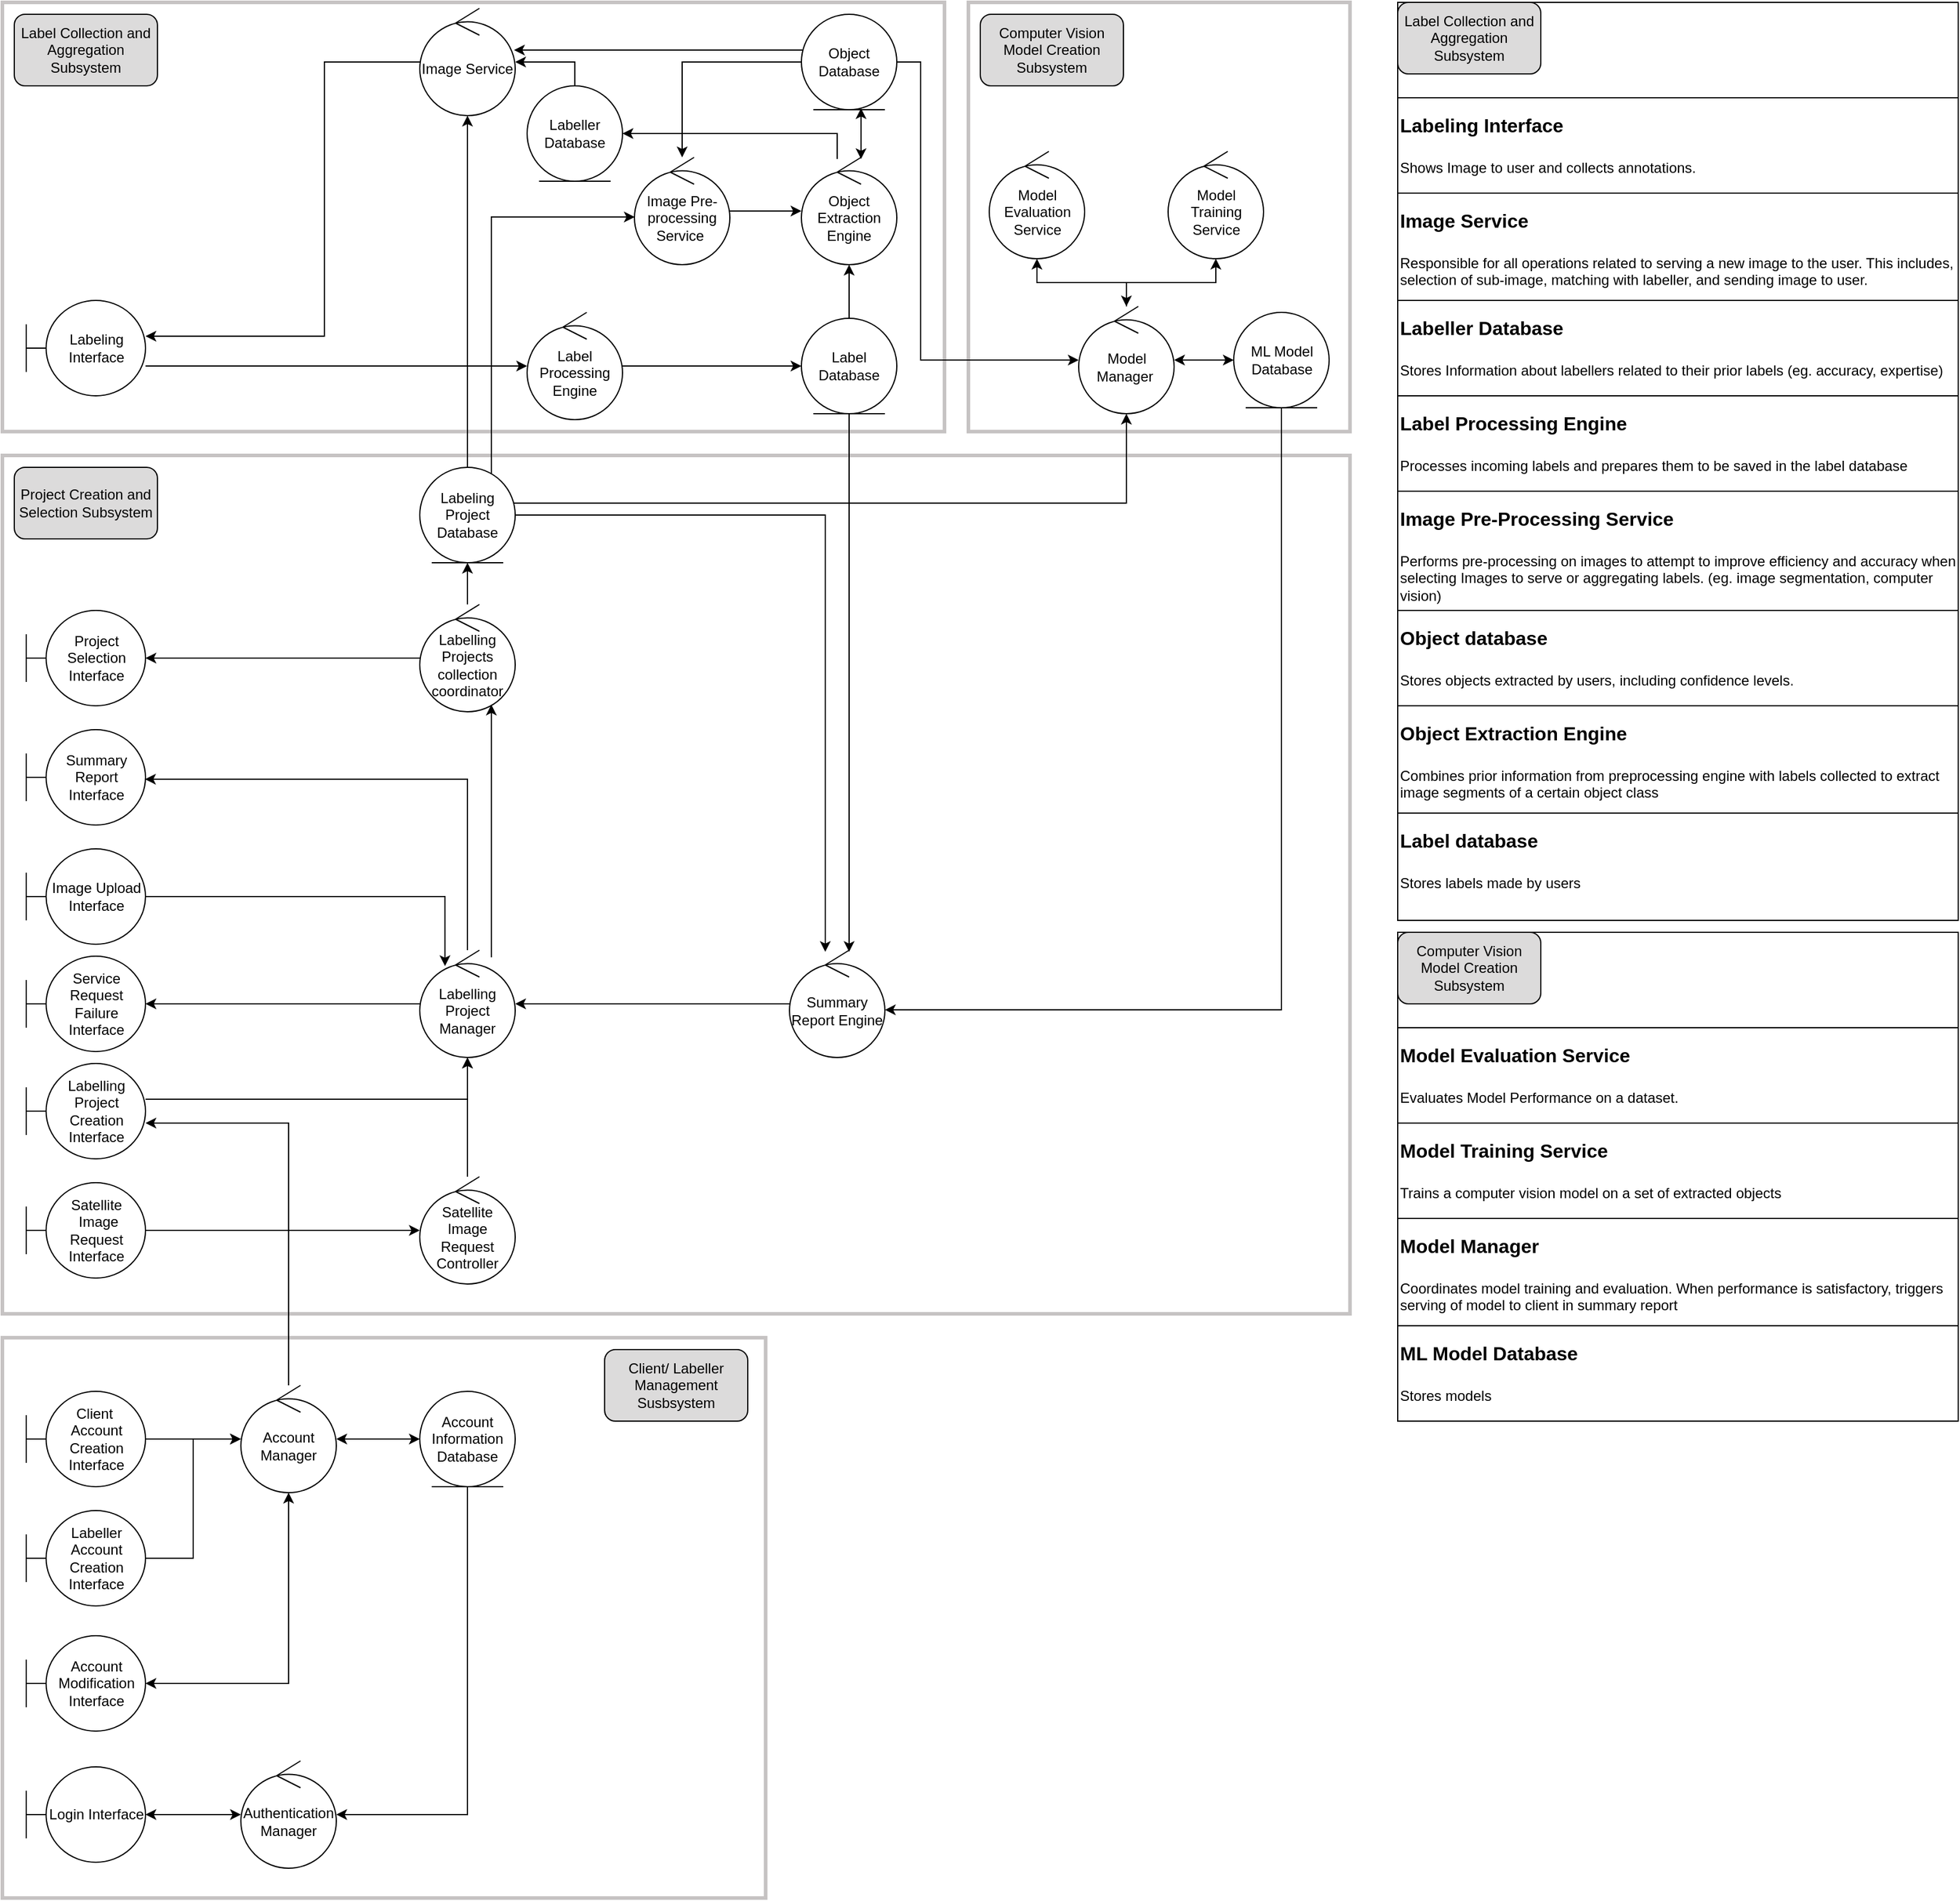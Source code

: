 <mxfile version="26.0.4">
  <diagram name="Page-1" id="lmrGIUPa0YLDVM3o05oO">
    <mxGraphModel dx="4144" dy="1678" grid="1" gridSize="10" guides="1" tooltips="1" connect="1" arrows="1" fold="1" page="1" pageScale="1" pageWidth="850" pageHeight="1100" math="0" shadow="0">
      <root>
        <mxCell id="0" />
        <mxCell id="1" parent="0" />
        <mxCell id="8xBzDFD03f1PaA1T0tNl-122" value="" style="rounded=0;whiteSpace=wrap;html=1;align=left;" vertex="1" parent="1">
          <mxGeometry x="1090" y="250" width="470" height="770" as="geometry" />
        </mxCell>
        <mxCell id="8xBzDFD03f1PaA1T0tNl-116" value="" style="verticalLabelPosition=bottom;verticalAlign=top;html=1;shape=mxgraph.basic.rect;fillColor2=none;strokeWidth=3;size=20;indent=5;strokeColor=light-dark(#c6c3c3, #ededed);" vertex="1" parent="1">
          <mxGeometry x="-80" y="1370" width="640" height="470" as="geometry" />
        </mxCell>
        <mxCell id="8xBzDFD03f1PaA1T0tNl-115" value="" style="verticalLabelPosition=bottom;verticalAlign=top;html=1;shape=mxgraph.basic.rect;fillColor2=none;strokeWidth=3;size=20;indent=5;strokeColor=light-dark(#c6c3c3, #ededed);" vertex="1" parent="1">
          <mxGeometry x="-80" y="630" width="1130" height="720" as="geometry" />
        </mxCell>
        <mxCell id="8xBzDFD03f1PaA1T0tNl-114" value="" style="verticalLabelPosition=bottom;verticalAlign=top;html=1;shape=mxgraph.basic.rect;fillColor2=none;strokeWidth=3;size=20;indent=5;strokeColor=light-dark(#c6c3c3, #ededed);" vertex="1" parent="1">
          <mxGeometry x="730" y="250" width="320" height="360" as="geometry" />
        </mxCell>
        <mxCell id="8xBzDFD03f1PaA1T0tNl-113" value="" style="verticalLabelPosition=bottom;verticalAlign=top;html=1;shape=mxgraph.basic.rect;fillColor2=none;strokeWidth=3;size=20;indent=5;strokeColor=light-dark(#c6c3c3, #ededed);" vertex="1" parent="1">
          <mxGeometry x="-80" y="250" width="790" height="360" as="geometry" />
        </mxCell>
        <mxCell id="8xBzDFD03f1PaA1T0tNl-7" value="Image Upload Interface" style="shape=umlBoundary;whiteSpace=wrap;html=1;" vertex="1" parent="1">
          <mxGeometry x="-60" y="960" width="100" height="80" as="geometry" />
        </mxCell>
        <mxCell id="8xBzDFD03f1PaA1T0tNl-81" style="edgeStyle=orthogonalEdgeStyle;rounded=0;orthogonalLoop=1;jettySize=auto;html=1;" edge="1" parent="1" source="8xBzDFD03f1PaA1T0tNl-9" target="8xBzDFD03f1PaA1T0tNl-15">
          <mxGeometry relative="1" as="geometry" />
        </mxCell>
        <mxCell id="8xBzDFD03f1PaA1T0tNl-9" value="Labelling Projects collection coordinator" style="ellipse;shape=umlControl;whiteSpace=wrap;html=1;" vertex="1" parent="1">
          <mxGeometry x="270" y="755" width="80" height="90" as="geometry" />
        </mxCell>
        <mxCell id="8xBzDFD03f1PaA1T0tNl-19" style="edgeStyle=orthogonalEdgeStyle;rounded=0;orthogonalLoop=1;jettySize=auto;html=1;" edge="1" parent="1" source="8xBzDFD03f1PaA1T0tNl-11" target="8xBzDFD03f1PaA1T0tNl-10">
          <mxGeometry relative="1" as="geometry">
            <Array as="points">
              <mxPoint x="190" y="300" />
              <mxPoint x="190" y="530" />
            </Array>
          </mxGeometry>
        </mxCell>
        <mxCell id="8xBzDFD03f1PaA1T0tNl-10" value="Labeling Interface" style="shape=umlBoundary;whiteSpace=wrap;html=1;" vertex="1" parent="1">
          <mxGeometry x="-60" y="500" width="100" height="80" as="geometry" />
        </mxCell>
        <mxCell id="8xBzDFD03f1PaA1T0tNl-29" style="edgeStyle=orthogonalEdgeStyle;rounded=0;orthogonalLoop=1;jettySize=auto;html=1;" edge="1" parent="1" source="8xBzDFD03f1PaA1T0tNl-24" target="8xBzDFD03f1PaA1T0tNl-11">
          <mxGeometry relative="1" as="geometry">
            <Array as="points">
              <mxPoint x="470" y="290" />
              <mxPoint x="470" y="290" />
            </Array>
          </mxGeometry>
        </mxCell>
        <mxCell id="8xBzDFD03f1PaA1T0tNl-11" value="Image Service" style="ellipse;shape=umlControl;whiteSpace=wrap;html=1;" vertex="1" parent="1">
          <mxGeometry x="270" y="255" width="80" height="90" as="geometry" />
        </mxCell>
        <mxCell id="8xBzDFD03f1PaA1T0tNl-16" style="edgeStyle=orthogonalEdgeStyle;rounded=0;orthogonalLoop=1;jettySize=auto;html=1;entryX=0;entryY=0.5;entryDx=0;entryDy=0;" edge="1" parent="1" source="8xBzDFD03f1PaA1T0tNl-12" target="8xBzDFD03f1PaA1T0tNl-14">
          <mxGeometry relative="1" as="geometry" />
        </mxCell>
        <mxCell id="8xBzDFD03f1PaA1T0tNl-23" style="edgeStyle=orthogonalEdgeStyle;rounded=0;orthogonalLoop=1;jettySize=auto;html=1;" edge="1" parent="1" source="8xBzDFD03f1PaA1T0tNl-10" target="8xBzDFD03f1PaA1T0tNl-12">
          <mxGeometry relative="1" as="geometry">
            <Array as="points">
              <mxPoint x="100" y="555" />
              <mxPoint x="100" y="555" />
            </Array>
          </mxGeometry>
        </mxCell>
        <mxCell id="8xBzDFD03f1PaA1T0tNl-12" value="Label Processing Engine" style="ellipse;shape=umlControl;whiteSpace=wrap;html=1;" vertex="1" parent="1">
          <mxGeometry x="360" y="510" width="80" height="90" as="geometry" />
        </mxCell>
        <mxCell id="8xBzDFD03f1PaA1T0tNl-131" style="edgeStyle=orthogonalEdgeStyle;rounded=0;orthogonalLoop=1;jettySize=auto;html=1;" edge="1" parent="1" source="8xBzDFD03f1PaA1T0tNl-13" target="8xBzDFD03f1PaA1T0tNl-125">
          <mxGeometry relative="1" as="geometry">
            <Array as="points">
              <mxPoint x="620" y="360" />
            </Array>
          </mxGeometry>
        </mxCell>
        <mxCell id="8xBzDFD03f1PaA1T0tNl-13" value="Object Extraction Engine" style="ellipse;shape=umlControl;whiteSpace=wrap;html=1;" vertex="1" parent="1">
          <mxGeometry x="590" y="380" width="80" height="90" as="geometry" />
        </mxCell>
        <mxCell id="8xBzDFD03f1PaA1T0tNl-31" style="edgeStyle=orthogonalEdgeStyle;rounded=0;orthogonalLoop=1;jettySize=auto;html=1;" edge="1" parent="1" source="8xBzDFD03f1PaA1T0tNl-14" target="8xBzDFD03f1PaA1T0tNl-13">
          <mxGeometry relative="1" as="geometry">
            <Array as="points">
              <mxPoint x="630" y="560" />
            </Array>
          </mxGeometry>
        </mxCell>
        <mxCell id="8xBzDFD03f1PaA1T0tNl-71" style="edgeStyle=orthogonalEdgeStyle;rounded=0;orthogonalLoop=1;jettySize=auto;html=1;" edge="1" parent="1" source="8xBzDFD03f1PaA1T0tNl-14" target="8xBzDFD03f1PaA1T0tNl-69">
          <mxGeometry relative="1" as="geometry">
            <Array as="points">
              <mxPoint x="630" y="830" />
              <mxPoint x="630" y="830" />
            </Array>
          </mxGeometry>
        </mxCell>
        <mxCell id="8xBzDFD03f1PaA1T0tNl-14" value="Label Database" style="ellipse;shape=umlEntity;whiteSpace=wrap;html=1;" vertex="1" parent="1">
          <mxGeometry x="590" y="515" width="80" height="80" as="geometry" />
        </mxCell>
        <mxCell id="8xBzDFD03f1PaA1T0tNl-61" style="edgeStyle=orthogonalEdgeStyle;rounded=0;orthogonalLoop=1;jettySize=auto;html=1;" edge="1" parent="1" source="8xBzDFD03f1PaA1T0tNl-15" target="8xBzDFD03f1PaA1T0tNl-34">
          <mxGeometry relative="1" as="geometry">
            <Array as="points">
              <mxPoint x="610" y="670" />
              <mxPoint x="610" y="670" />
            </Array>
          </mxGeometry>
        </mxCell>
        <mxCell id="8xBzDFD03f1PaA1T0tNl-70" style="edgeStyle=orthogonalEdgeStyle;rounded=0;orthogonalLoop=1;jettySize=auto;html=1;" edge="1" parent="1" source="8xBzDFD03f1PaA1T0tNl-15" target="8xBzDFD03f1PaA1T0tNl-69">
          <mxGeometry relative="1" as="geometry">
            <Array as="points">
              <mxPoint x="610" y="680" />
            </Array>
          </mxGeometry>
        </mxCell>
        <mxCell id="8xBzDFD03f1PaA1T0tNl-107" style="edgeStyle=orthogonalEdgeStyle;rounded=0;orthogonalLoop=1;jettySize=auto;html=1;" edge="1" parent="1" source="8xBzDFD03f1PaA1T0tNl-15" target="8xBzDFD03f1PaA1T0tNl-17">
          <mxGeometry relative="1" as="geometry">
            <Array as="points">
              <mxPoint x="330" y="430" />
            </Array>
          </mxGeometry>
        </mxCell>
        <mxCell id="8xBzDFD03f1PaA1T0tNl-108" style="edgeStyle=orthogonalEdgeStyle;rounded=0;orthogonalLoop=1;jettySize=auto;html=1;" edge="1" parent="1" source="8xBzDFD03f1PaA1T0tNl-15" target="8xBzDFD03f1PaA1T0tNl-11">
          <mxGeometry relative="1" as="geometry">
            <Array as="points">
              <mxPoint x="300" y="330" />
              <mxPoint x="300" y="330" />
            </Array>
          </mxGeometry>
        </mxCell>
        <mxCell id="8xBzDFD03f1PaA1T0tNl-15" value="Labeling Project Database" style="ellipse;shape=umlEntity;whiteSpace=wrap;html=1;" vertex="1" parent="1">
          <mxGeometry x="270" y="640" width="80" height="80" as="geometry" />
        </mxCell>
        <mxCell id="8xBzDFD03f1PaA1T0tNl-38" style="edgeStyle=orthogonalEdgeStyle;rounded=0;orthogonalLoop=1;jettySize=auto;html=1;" edge="1" parent="1" source="8xBzDFD03f1PaA1T0tNl-17" target="8xBzDFD03f1PaA1T0tNl-13">
          <mxGeometry relative="1" as="geometry" />
        </mxCell>
        <mxCell id="8xBzDFD03f1PaA1T0tNl-112" style="edgeStyle=orthogonalEdgeStyle;rounded=0;orthogonalLoop=1;jettySize=auto;html=1;" edge="1" parent="1" source="8xBzDFD03f1PaA1T0tNl-24" target="8xBzDFD03f1PaA1T0tNl-17">
          <mxGeometry relative="1" as="geometry">
            <Array as="points">
              <mxPoint x="490" y="300" />
            </Array>
          </mxGeometry>
        </mxCell>
        <mxCell id="8xBzDFD03f1PaA1T0tNl-17" value="Image Pre-processing&lt;div&gt;Service&amp;nbsp;&lt;/div&gt;" style="ellipse;shape=umlControl;whiteSpace=wrap;html=1;" vertex="1" parent="1">
          <mxGeometry x="450" y="380" width="80" height="90" as="geometry" />
        </mxCell>
        <mxCell id="8xBzDFD03f1PaA1T0tNl-55" style="edgeStyle=orthogonalEdgeStyle;rounded=0;orthogonalLoop=1;jettySize=auto;html=1;" edge="1" parent="1" source="8xBzDFD03f1PaA1T0tNl-32" target="8xBzDFD03f1PaA1T0tNl-52">
          <mxGeometry relative="1" as="geometry" />
        </mxCell>
        <mxCell id="8xBzDFD03f1PaA1T0tNl-32" value="Client&amp;nbsp;&lt;div&gt;Account Creation Interface&lt;/div&gt;" style="shape=umlBoundary;whiteSpace=wrap;html=1;" vertex="1" parent="1">
          <mxGeometry x="-60" y="1415" width="100" height="80" as="geometry" />
        </mxCell>
        <mxCell id="8xBzDFD03f1PaA1T0tNl-42" style="edgeStyle=orthogonalEdgeStyle;rounded=0;orthogonalLoop=1;jettySize=auto;html=1;" edge="1" parent="1" source="8xBzDFD03f1PaA1T0tNl-34" target="8xBzDFD03f1PaA1T0tNl-40">
          <mxGeometry relative="1" as="geometry" />
        </mxCell>
        <mxCell id="8xBzDFD03f1PaA1T0tNl-50" style="edgeStyle=orthogonalEdgeStyle;rounded=0;orthogonalLoop=1;jettySize=auto;html=1;startArrow=classic;startFill=1;" edge="1" parent="1" source="8xBzDFD03f1PaA1T0tNl-34" target="8xBzDFD03f1PaA1T0tNl-49">
          <mxGeometry relative="1" as="geometry" />
        </mxCell>
        <mxCell id="8xBzDFD03f1PaA1T0tNl-34" value="&lt;div&gt;Model Manager&amp;nbsp;&lt;/div&gt;" style="ellipse;shape=umlControl;whiteSpace=wrap;html=1;" vertex="1" parent="1">
          <mxGeometry x="822.5" y="505" width="80" height="90" as="geometry" />
        </mxCell>
        <mxCell id="8xBzDFD03f1PaA1T0tNl-41" style="edgeStyle=orthogonalEdgeStyle;rounded=0;orthogonalLoop=1;jettySize=auto;html=1;" edge="1" parent="1" source="8xBzDFD03f1PaA1T0tNl-24" target="8xBzDFD03f1PaA1T0tNl-34">
          <mxGeometry relative="1" as="geometry">
            <Array as="points">
              <mxPoint x="690" y="300" />
              <mxPoint x="690" y="550" />
            </Array>
          </mxGeometry>
        </mxCell>
        <mxCell id="8xBzDFD03f1PaA1T0tNl-111" style="edgeStyle=orthogonalEdgeStyle;rounded=0;orthogonalLoop=1;jettySize=auto;html=1;startArrow=classic;startFill=1;" edge="1" parent="1" source="8xBzDFD03f1PaA1T0tNl-24" target="8xBzDFD03f1PaA1T0tNl-13">
          <mxGeometry relative="1" as="geometry">
            <Array as="points">
              <mxPoint x="640" y="360" />
              <mxPoint x="640" y="360" />
            </Array>
          </mxGeometry>
        </mxCell>
        <mxCell id="8xBzDFD03f1PaA1T0tNl-24" value="Object Database" style="ellipse;shape=umlEntity;whiteSpace=wrap;html=1;" vertex="1" parent="1">
          <mxGeometry x="590" y="260" width="80" height="80" as="geometry" />
        </mxCell>
        <mxCell id="8xBzDFD03f1PaA1T0tNl-44" style="edgeStyle=orthogonalEdgeStyle;rounded=0;orthogonalLoop=1;jettySize=auto;html=1;startArrow=classic;startFill=1;" edge="1" parent="1" source="8xBzDFD03f1PaA1T0tNl-39" target="8xBzDFD03f1PaA1T0tNl-34">
          <mxGeometry relative="1" as="geometry" />
        </mxCell>
        <mxCell id="8xBzDFD03f1PaA1T0tNl-39" value="ML Model Database" style="ellipse;shape=umlEntity;whiteSpace=wrap;html=1;" vertex="1" parent="1">
          <mxGeometry x="952.5" y="510" width="80" height="80" as="geometry" />
        </mxCell>
        <mxCell id="8xBzDFD03f1PaA1T0tNl-40" value="&lt;div&gt;Model Training Service&lt;/div&gt;" style="ellipse;shape=umlControl;whiteSpace=wrap;html=1;" vertex="1" parent="1">
          <mxGeometry x="897.5" y="375" width="80" height="90" as="geometry" />
        </mxCell>
        <mxCell id="8xBzDFD03f1PaA1T0tNl-49" value="&lt;div&gt;Model Evaluation Service&lt;/div&gt;" style="ellipse;shape=umlControl;whiteSpace=wrap;html=1;" vertex="1" parent="1">
          <mxGeometry x="747.5" y="375" width="80" height="90" as="geometry" />
        </mxCell>
        <mxCell id="8xBzDFD03f1PaA1T0tNl-56" style="edgeStyle=orthogonalEdgeStyle;rounded=0;orthogonalLoop=1;jettySize=auto;html=1;startArrow=classic;startFill=1;" edge="1" parent="1" source="8xBzDFD03f1PaA1T0tNl-53" target="8xBzDFD03f1PaA1T0tNl-52">
          <mxGeometry relative="1" as="geometry" />
        </mxCell>
        <mxCell id="8xBzDFD03f1PaA1T0tNl-52" value="Account Manager" style="ellipse;shape=umlControl;whiteSpace=wrap;html=1;" vertex="1" parent="1">
          <mxGeometry x="120" y="1410" width="80" height="90" as="geometry" />
        </mxCell>
        <mxCell id="8xBzDFD03f1PaA1T0tNl-53" value="Account Information Database" style="ellipse;shape=umlEntity;whiteSpace=wrap;html=1;" vertex="1" parent="1">
          <mxGeometry x="270" y="1415" width="80" height="80" as="geometry" />
        </mxCell>
        <mxCell id="8xBzDFD03f1PaA1T0tNl-59" style="edgeStyle=orthogonalEdgeStyle;rounded=0;orthogonalLoop=1;jettySize=auto;html=1;" edge="1" parent="1" source="8xBzDFD03f1PaA1T0tNl-57" target="8xBzDFD03f1PaA1T0tNl-52">
          <mxGeometry relative="1" as="geometry">
            <Array as="points">
              <mxPoint x="80" y="1555" />
              <mxPoint x="80" y="1455" />
            </Array>
          </mxGeometry>
        </mxCell>
        <mxCell id="8xBzDFD03f1PaA1T0tNl-57" value="Labeller&lt;br&gt;&lt;div&gt;Account Creation Interface&lt;/div&gt;" style="shape=umlBoundary;whiteSpace=wrap;html=1;" vertex="1" parent="1">
          <mxGeometry x="-60" y="1515" width="100" height="80" as="geometry" />
        </mxCell>
        <mxCell id="8xBzDFD03f1PaA1T0tNl-64" style="edgeStyle=orthogonalEdgeStyle;rounded=0;orthogonalLoop=1;jettySize=auto;html=1;" edge="1" parent="1" source="8xBzDFD03f1PaA1T0tNl-52" target="8xBzDFD03f1PaA1T0tNl-63">
          <mxGeometry relative="1" as="geometry">
            <Array as="points">
              <mxPoint x="160" y="1190" />
            </Array>
          </mxGeometry>
        </mxCell>
        <mxCell id="8xBzDFD03f1PaA1T0tNl-98" style="edgeStyle=orthogonalEdgeStyle;rounded=0;orthogonalLoop=1;jettySize=auto;html=1;" edge="1" parent="1" source="8xBzDFD03f1PaA1T0tNl-63" target="8xBzDFD03f1PaA1T0tNl-65">
          <mxGeometry relative="1" as="geometry">
            <mxPoint x="310" y="1140" as="targetPoint" />
            <Array as="points">
              <mxPoint x="310" y="1170" />
            </Array>
          </mxGeometry>
        </mxCell>
        <mxCell id="8xBzDFD03f1PaA1T0tNl-63" value="Labelling Project Creation Interface" style="shape=umlBoundary;whiteSpace=wrap;html=1;" vertex="1" parent="1">
          <mxGeometry x="-60" y="1140" width="100" height="80" as="geometry" />
        </mxCell>
        <mxCell id="8xBzDFD03f1PaA1T0tNl-100" style="edgeStyle=orthogonalEdgeStyle;rounded=0;orthogonalLoop=1;jettySize=auto;html=1;" edge="1" parent="1" source="8xBzDFD03f1PaA1T0tNl-65" target="8xBzDFD03f1PaA1T0tNl-93">
          <mxGeometry relative="1" as="geometry" />
        </mxCell>
        <mxCell id="8xBzDFD03f1PaA1T0tNl-103" style="edgeStyle=orthogonalEdgeStyle;rounded=0;orthogonalLoop=1;jettySize=auto;html=1;" edge="1" parent="1" source="8xBzDFD03f1PaA1T0tNl-65" target="8xBzDFD03f1PaA1T0tNl-9">
          <mxGeometry relative="1" as="geometry">
            <mxPoint x="330" y="800" as="targetPoint" />
            <Array as="points">
              <mxPoint x="330" y="940" />
              <mxPoint x="330" y="940" />
            </Array>
          </mxGeometry>
        </mxCell>
        <mxCell id="8xBzDFD03f1PaA1T0tNl-65" value="Labelling Project Manager" style="ellipse;shape=umlControl;whiteSpace=wrap;html=1;" vertex="1" parent="1">
          <mxGeometry x="270" y="1045" width="80" height="90" as="geometry" />
        </mxCell>
        <mxCell id="8xBzDFD03f1PaA1T0tNl-105" style="edgeStyle=orthogonalEdgeStyle;rounded=0;orthogonalLoop=1;jettySize=auto;html=1;" edge="1" parent="1" source="8xBzDFD03f1PaA1T0tNl-69" target="8xBzDFD03f1PaA1T0tNl-65">
          <mxGeometry relative="1" as="geometry" />
        </mxCell>
        <mxCell id="8xBzDFD03f1PaA1T0tNl-69" value="Summary Report Engine" style="ellipse;shape=umlControl;whiteSpace=wrap;html=1;" vertex="1" parent="1">
          <mxGeometry x="580" y="1045" width="80" height="90" as="geometry" />
        </mxCell>
        <mxCell id="8xBzDFD03f1PaA1T0tNl-72" style="edgeStyle=orthogonalEdgeStyle;rounded=0;orthogonalLoop=1;jettySize=auto;html=1;entryX=1;entryY=0.556;entryDx=0;entryDy=0;entryPerimeter=0;" edge="1" parent="1" source="8xBzDFD03f1PaA1T0tNl-39" target="8xBzDFD03f1PaA1T0tNl-69">
          <mxGeometry relative="1" as="geometry">
            <Array as="points">
              <mxPoint x="992" y="1095" />
            </Array>
          </mxGeometry>
        </mxCell>
        <mxCell id="8xBzDFD03f1PaA1T0tNl-74" value="Summary Report Interface" style="shape=umlBoundary;whiteSpace=wrap;html=1;" vertex="1" parent="1">
          <mxGeometry x="-60" y="860" width="100" height="80" as="geometry" />
        </mxCell>
        <mxCell id="8xBzDFD03f1PaA1T0tNl-77" style="edgeStyle=orthogonalEdgeStyle;rounded=0;orthogonalLoop=1;jettySize=auto;html=1;startArrow=classic;startFill=1;" edge="1" parent="1" source="8xBzDFD03f1PaA1T0tNl-76" target="8xBzDFD03f1PaA1T0tNl-52">
          <mxGeometry relative="1" as="geometry" />
        </mxCell>
        <mxCell id="8xBzDFD03f1PaA1T0tNl-76" value="Account Modification Interface" style="shape=umlBoundary;whiteSpace=wrap;html=1;" vertex="1" parent="1">
          <mxGeometry x="-60" y="1620" width="100" height="80" as="geometry" />
        </mxCell>
        <mxCell id="8xBzDFD03f1PaA1T0tNl-79" style="edgeStyle=orthogonalEdgeStyle;rounded=0;orthogonalLoop=1;jettySize=auto;html=1;" edge="1" parent="1" source="8xBzDFD03f1PaA1T0tNl-9" target="8xBzDFD03f1PaA1T0tNl-78">
          <mxGeometry relative="1" as="geometry" />
        </mxCell>
        <mxCell id="8xBzDFD03f1PaA1T0tNl-78" value="Project Selection Interface" style="shape=umlBoundary;whiteSpace=wrap;html=1;" vertex="1" parent="1">
          <mxGeometry x="-60" y="760" width="100" height="80" as="geometry" />
        </mxCell>
        <mxCell id="8xBzDFD03f1PaA1T0tNl-86" style="edgeStyle=orthogonalEdgeStyle;rounded=0;orthogonalLoop=1;jettySize=auto;html=1;startArrow=classic;startFill=1;" edge="1" parent="1" source="8xBzDFD03f1PaA1T0tNl-83" target="8xBzDFD03f1PaA1T0tNl-84">
          <mxGeometry relative="1" as="geometry" />
        </mxCell>
        <mxCell id="8xBzDFD03f1PaA1T0tNl-83" value="Login Interface" style="shape=umlBoundary;whiteSpace=wrap;html=1;" vertex="1" parent="1">
          <mxGeometry x="-60" y="1730" width="100" height="80" as="geometry" />
        </mxCell>
        <mxCell id="8xBzDFD03f1PaA1T0tNl-85" style="edgeStyle=orthogonalEdgeStyle;rounded=0;orthogonalLoop=1;jettySize=auto;html=1;" edge="1" parent="1" source="8xBzDFD03f1PaA1T0tNl-53" target="8xBzDFD03f1PaA1T0tNl-84">
          <mxGeometry relative="1" as="geometry">
            <Array as="points">
              <mxPoint x="310" y="1770" />
            </Array>
          </mxGeometry>
        </mxCell>
        <mxCell id="8xBzDFD03f1PaA1T0tNl-84" value="Authentication Manager" style="ellipse;shape=umlControl;whiteSpace=wrap;html=1;" vertex="1" parent="1">
          <mxGeometry x="120" y="1725" width="80" height="90" as="geometry" />
        </mxCell>
        <mxCell id="8xBzDFD03f1PaA1T0tNl-95" style="edgeStyle=orthogonalEdgeStyle;rounded=0;orthogonalLoop=1;jettySize=auto;html=1;" edge="1" parent="1" source="8xBzDFD03f1PaA1T0tNl-89" target="8xBzDFD03f1PaA1T0tNl-90">
          <mxGeometry relative="1" as="geometry" />
        </mxCell>
        <mxCell id="8xBzDFD03f1PaA1T0tNl-89" value="Satellite&lt;div&gt;&amp;nbsp;Image Request Interface&lt;/div&gt;" style="shape=umlBoundary;whiteSpace=wrap;html=1;" vertex="1" parent="1">
          <mxGeometry x="-60" y="1240" width="100" height="80" as="geometry" />
        </mxCell>
        <mxCell id="8xBzDFD03f1PaA1T0tNl-99" style="edgeStyle=orthogonalEdgeStyle;rounded=0;orthogonalLoop=1;jettySize=auto;html=1;" edge="1" parent="1" source="8xBzDFD03f1PaA1T0tNl-90" target="8xBzDFD03f1PaA1T0tNl-65">
          <mxGeometry relative="1" as="geometry" />
        </mxCell>
        <mxCell id="8xBzDFD03f1PaA1T0tNl-90" value="Satellite Image Request Controller" style="ellipse;shape=umlControl;whiteSpace=wrap;html=1;" vertex="1" parent="1">
          <mxGeometry x="270" y="1235" width="80" height="90" as="geometry" />
        </mxCell>
        <mxCell id="8xBzDFD03f1PaA1T0tNl-93" value="Service Request Failure Interface" style="shape=umlBoundary;whiteSpace=wrap;html=1;" vertex="1" parent="1">
          <mxGeometry x="-60" y="1050" width="100" height="80" as="geometry" />
        </mxCell>
        <mxCell id="8xBzDFD03f1PaA1T0tNl-101" style="edgeStyle=orthogonalEdgeStyle;rounded=0;orthogonalLoop=1;jettySize=auto;html=1;entryX=0.264;entryY=0.148;entryDx=0;entryDy=0;entryPerimeter=0;" edge="1" parent="1" source="8xBzDFD03f1PaA1T0tNl-7" target="8xBzDFD03f1PaA1T0tNl-65">
          <mxGeometry relative="1" as="geometry" />
        </mxCell>
        <mxCell id="8xBzDFD03f1PaA1T0tNl-104" style="edgeStyle=orthogonalEdgeStyle;rounded=0;orthogonalLoop=1;jettySize=auto;html=1;entryX=0.996;entryY=0.52;entryDx=0;entryDy=0;entryPerimeter=0;" edge="1" parent="1" source="8xBzDFD03f1PaA1T0tNl-65" target="8xBzDFD03f1PaA1T0tNl-74">
          <mxGeometry relative="1" as="geometry">
            <Array as="points">
              <mxPoint x="310" y="902" />
            </Array>
          </mxGeometry>
        </mxCell>
        <mxCell id="8xBzDFD03f1PaA1T0tNl-117" value="Label Collection and Aggregation Subsystem" style="rounded=1;whiteSpace=wrap;html=1;fillColor=light-dark(#dcdbdb, #ededed);" vertex="1" parent="1">
          <mxGeometry x="-70" y="260" width="120" height="60" as="geometry" />
        </mxCell>
        <mxCell id="8xBzDFD03f1PaA1T0tNl-118" value="Computer Vision Model Creation Subsystem" style="rounded=1;whiteSpace=wrap;html=1;fillColor=light-dark(#dcdbdb, #ededed);" vertex="1" parent="1">
          <mxGeometry x="740" y="260" width="120" height="60" as="geometry" />
        </mxCell>
        <mxCell id="8xBzDFD03f1PaA1T0tNl-119" value="Project Creation and Selection Subsystem" style="rounded=1;whiteSpace=wrap;html=1;fillColor=light-dark(#dcdbdb, #ededed);" vertex="1" parent="1">
          <mxGeometry x="-70" y="640" width="120" height="60" as="geometry" />
        </mxCell>
        <mxCell id="8xBzDFD03f1PaA1T0tNl-120" value="Client/ Labeller Management Susbsystem" style="rounded=1;whiteSpace=wrap;html=1;fillColor=light-dark(#dcdbdb, #ededed);" vertex="1" parent="1">
          <mxGeometry x="425" y="1380" width="120" height="60" as="geometry" />
        </mxCell>
        <mxCell id="8xBzDFD03f1PaA1T0tNl-121" value="Label Collection and Aggregation Subsystem" style="rounded=1;whiteSpace=wrap;html=1;fillColor=light-dark(#dcdbdb, #ededed);" vertex="1" parent="1">
          <mxGeometry x="1090" y="250" width="120" height="60" as="geometry" />
        </mxCell>
        <mxCell id="8xBzDFD03f1PaA1T0tNl-124" value="&lt;h1 style=&quot;margin-top: 0px;&quot;&gt;&lt;font style=&quot;font-size: 16px;&quot;&gt;Image Service&lt;/font&gt;&lt;/h1&gt;&lt;p&gt;Responsible for all operations related to serving a new image to the user. This includes, selection of sub&lt;span style=&quot;color: rgba(0, 0, 0, 0); font-family: monospace; font-size: 0px; text-wrap-mode: nowrap; background-color: transparent;&quot;&gt;%3CmxGraphModel%3E%3Croot%3E%3CmxCell%20id%3D%220%22%2F%3E%3CmxCell%20id%3D%221%22%20parent%3D%220%22%2F%3E%3CmxCell%20id%3D%222%22%20value%3D%22Object%20Database%22%20style%3D%22ellipse%3Bshape%3DumlEntity%3BwhiteSpace%3Dwrap%3Bhtml%3D1%3B%22%20vertex%3D%221%22%20parent%3D%221%22%3E%3CmxGeometry%20x%3D%22590%22%20y%3D%22260%22%20width%3D%2280%22%20height%3D%2280%22%20as%3D%22geometry%22%2F%3E%3C%2FmxCell%3E%3C%2Froot%3E%3C%2FmxGraphModel%3E&lt;/span&gt;&lt;span style=&quot;background-color: transparent; color: light-dark(rgb(0, 0, 0), rgb(255, 255, 255));&quot;&gt;-image, matching with labeller, and sending image to user.&lt;/span&gt;&lt;/p&gt;" style="text;html=1;whiteSpace=wrap;overflow=hidden;rounded=0;strokeColor=default;" vertex="1" parent="1">
          <mxGeometry x="1090" y="410" width="470" height="90" as="geometry" />
        </mxCell>
        <mxCell id="8xBzDFD03f1PaA1T0tNl-127" style="edgeStyle=orthogonalEdgeStyle;rounded=0;orthogonalLoop=1;jettySize=auto;html=1;" edge="1" parent="1" source="8xBzDFD03f1PaA1T0tNl-125" target="8xBzDFD03f1PaA1T0tNl-11">
          <mxGeometry relative="1" as="geometry">
            <Array as="points">
              <mxPoint x="400" y="300" />
            </Array>
          </mxGeometry>
        </mxCell>
        <mxCell id="8xBzDFD03f1PaA1T0tNl-125" value="Labeller Database" style="ellipse;shape=umlEntity;whiteSpace=wrap;html=1;" vertex="1" parent="1">
          <mxGeometry x="360" y="320" width="80" height="80" as="geometry" />
        </mxCell>
        <mxCell id="8xBzDFD03f1PaA1T0tNl-128" value="&lt;h1 style=&quot;margin-top: 0px;&quot;&gt;&lt;span style=&quot;font-size: 16px;&quot;&gt;Labeller Database&lt;/span&gt;&lt;/h1&gt;&lt;p&gt;Stores Information about labellers related to their prior labels (eg. accuracy, expertise)&lt;/p&gt;" style="text;html=1;whiteSpace=wrap;overflow=hidden;rounded=0;strokeColor=default;" vertex="1" parent="1">
          <mxGeometry x="1090" y="500" width="470" height="80" as="geometry" />
        </mxCell>
        <mxCell id="8xBzDFD03f1PaA1T0tNl-129" value="&lt;h1 style=&quot;margin-top: 0px;&quot;&gt;&lt;font style=&quot;font-size: 16px;&quot;&gt;Labeling Interface&lt;/font&gt;&lt;/h1&gt;&lt;p&gt;Shows Image to user and collects annotations.&lt;/p&gt;" style="text;html=1;whiteSpace=wrap;overflow=hidden;rounded=0;strokeColor=default;" vertex="1" parent="1">
          <mxGeometry x="1090" y="330" width="470" height="80" as="geometry" />
        </mxCell>
        <mxCell id="8xBzDFD03f1PaA1T0tNl-130" value="&lt;h1 style=&quot;margin-top: 0px;&quot;&gt;&lt;span style=&quot;font-size: 16px;&quot;&gt;Label Processing Engine&lt;/span&gt;&lt;/h1&gt;&lt;p&gt;Processes incoming labels and prepares them to be saved in the label database&lt;/p&gt;" style="text;html=1;whiteSpace=wrap;overflow=hidden;rounded=0;strokeColor=default;" vertex="1" parent="1">
          <mxGeometry x="1090" y="580" width="470" height="80" as="geometry" />
        </mxCell>
        <mxCell id="8xBzDFD03f1PaA1T0tNl-132" value="&lt;h1 style=&quot;margin-top: 0px;&quot;&gt;&lt;span style=&quot;font-size: 16px;&quot;&gt;Image Pre-Processing Service&lt;/span&gt;&lt;/h1&gt;&lt;p&gt;Performs pre-processing on images to attempt to improve efficiency and accuracy when selecting Images to serve or aggregating labels. (eg. image segmentation, computer vision)&lt;/p&gt;" style="text;html=1;whiteSpace=wrap;overflow=hidden;rounded=0;strokeColor=default;" vertex="1" parent="1">
          <mxGeometry x="1090" y="660" width="470" height="100" as="geometry" />
        </mxCell>
        <mxCell id="8xBzDFD03f1PaA1T0tNl-133" value="&lt;h1 style=&quot;margin-top: 0px;&quot;&gt;&lt;span style=&quot;font-size: 16px;&quot;&gt;Object database&lt;/span&gt;&lt;/h1&gt;&lt;p&gt;Stores objects extracted by users, including confidence levels.&lt;/p&gt;" style="text;html=1;whiteSpace=wrap;overflow=hidden;rounded=0;strokeColor=default;" vertex="1" parent="1">
          <mxGeometry x="1090" y="760" width="470" height="80" as="geometry" />
        </mxCell>
        <mxCell id="8xBzDFD03f1PaA1T0tNl-134" value="&lt;h1 style=&quot;margin-top: 0px;&quot;&gt;&lt;span style=&quot;font-size: 16px;&quot;&gt;Object Extraction Engine&lt;/span&gt;&lt;/h1&gt;&lt;p&gt;Combines prior information from preprocessing engine with labels collected to extract image segments of a certain object class&lt;/p&gt;" style="text;html=1;whiteSpace=wrap;overflow=hidden;rounded=0;strokeColor=default;" vertex="1" parent="1">
          <mxGeometry x="1090" y="840" width="470" height="90" as="geometry" />
        </mxCell>
        <mxCell id="8xBzDFD03f1PaA1T0tNl-135" value="&lt;h1 style=&quot;margin-top: 0px;&quot;&gt;&lt;span style=&quot;font-size: 16px;&quot;&gt;Label database&lt;/span&gt;&lt;/h1&gt;&lt;p&gt;Stores labels made by users&lt;/p&gt;" style="text;html=1;whiteSpace=wrap;overflow=hidden;rounded=0;strokeColor=default;" vertex="1" parent="1">
          <mxGeometry x="1090" y="930" width="470" height="90" as="geometry" />
        </mxCell>
        <mxCell id="8xBzDFD03f1PaA1T0tNl-136" value="" style="rounded=0;whiteSpace=wrap;html=1;align=left;" vertex="1" parent="1">
          <mxGeometry x="1090" y="1030" width="470" height="410" as="geometry" />
        </mxCell>
        <mxCell id="8xBzDFD03f1PaA1T0tNl-138" value="&lt;h1 style=&quot;margin-top: 0px;&quot;&gt;&lt;font style=&quot;font-size: 16px;&quot;&gt;Model Evaluation Service&lt;/font&gt;&lt;/h1&gt;&lt;p&gt;Evaluates Model Performance on a dataset.&lt;/p&gt;" style="text;html=1;whiteSpace=wrap;overflow=hidden;rounded=0;strokeColor=default;" vertex="1" parent="1">
          <mxGeometry x="1090" y="1110" width="470" height="80" as="geometry" />
        </mxCell>
        <mxCell id="8xBzDFD03f1PaA1T0tNl-139" value="Computer Vision Model Creation Subsystem" style="rounded=1;whiteSpace=wrap;html=1;fillColor=light-dark(#dcdbdb, #ededed);" vertex="1" parent="1">
          <mxGeometry x="1090" y="1030" width="120" height="60" as="geometry" />
        </mxCell>
        <mxCell id="8xBzDFD03f1PaA1T0tNl-140" value="&lt;h1 style=&quot;margin-top: 0px;&quot;&gt;&lt;font style=&quot;font-size: 16px;&quot;&gt;Model Training Service&lt;/font&gt;&lt;/h1&gt;&lt;p&gt;Trains a computer vision model on a set of extracted objects&lt;/p&gt;" style="text;html=1;whiteSpace=wrap;overflow=hidden;rounded=0;strokeColor=default;" vertex="1" parent="1">
          <mxGeometry x="1090" y="1190" width="470" height="80" as="geometry" />
        </mxCell>
        <mxCell id="8xBzDFD03f1PaA1T0tNl-141" value="&lt;h1 style=&quot;margin-top: 0px;&quot;&gt;&lt;font style=&quot;font-size: 16px;&quot;&gt;Model Manager&lt;/font&gt;&lt;/h1&gt;&lt;p&gt;Coordinates model training and evaluation. When performance is satisfactory, triggers serving of model to client in summary report&lt;/p&gt;" style="text;html=1;whiteSpace=wrap;overflow=hidden;rounded=0;strokeColor=default;" vertex="1" parent="1">
          <mxGeometry x="1090" y="1270" width="470" height="90" as="geometry" />
        </mxCell>
        <mxCell id="8xBzDFD03f1PaA1T0tNl-142" value="&lt;h1 style=&quot;margin-top: 0px;&quot;&gt;&lt;span style=&quot;font-size: 16px;&quot;&gt;ML Model Database&lt;/span&gt;&lt;/h1&gt;&lt;p&gt;Stores models&amp;nbsp;&lt;/p&gt;" style="text;html=1;whiteSpace=wrap;overflow=hidden;rounded=0;strokeColor=default;" vertex="1" parent="1">
          <mxGeometry x="1090" y="1360" width="470" height="80" as="geometry" />
        </mxCell>
      </root>
    </mxGraphModel>
  </diagram>
</mxfile>
